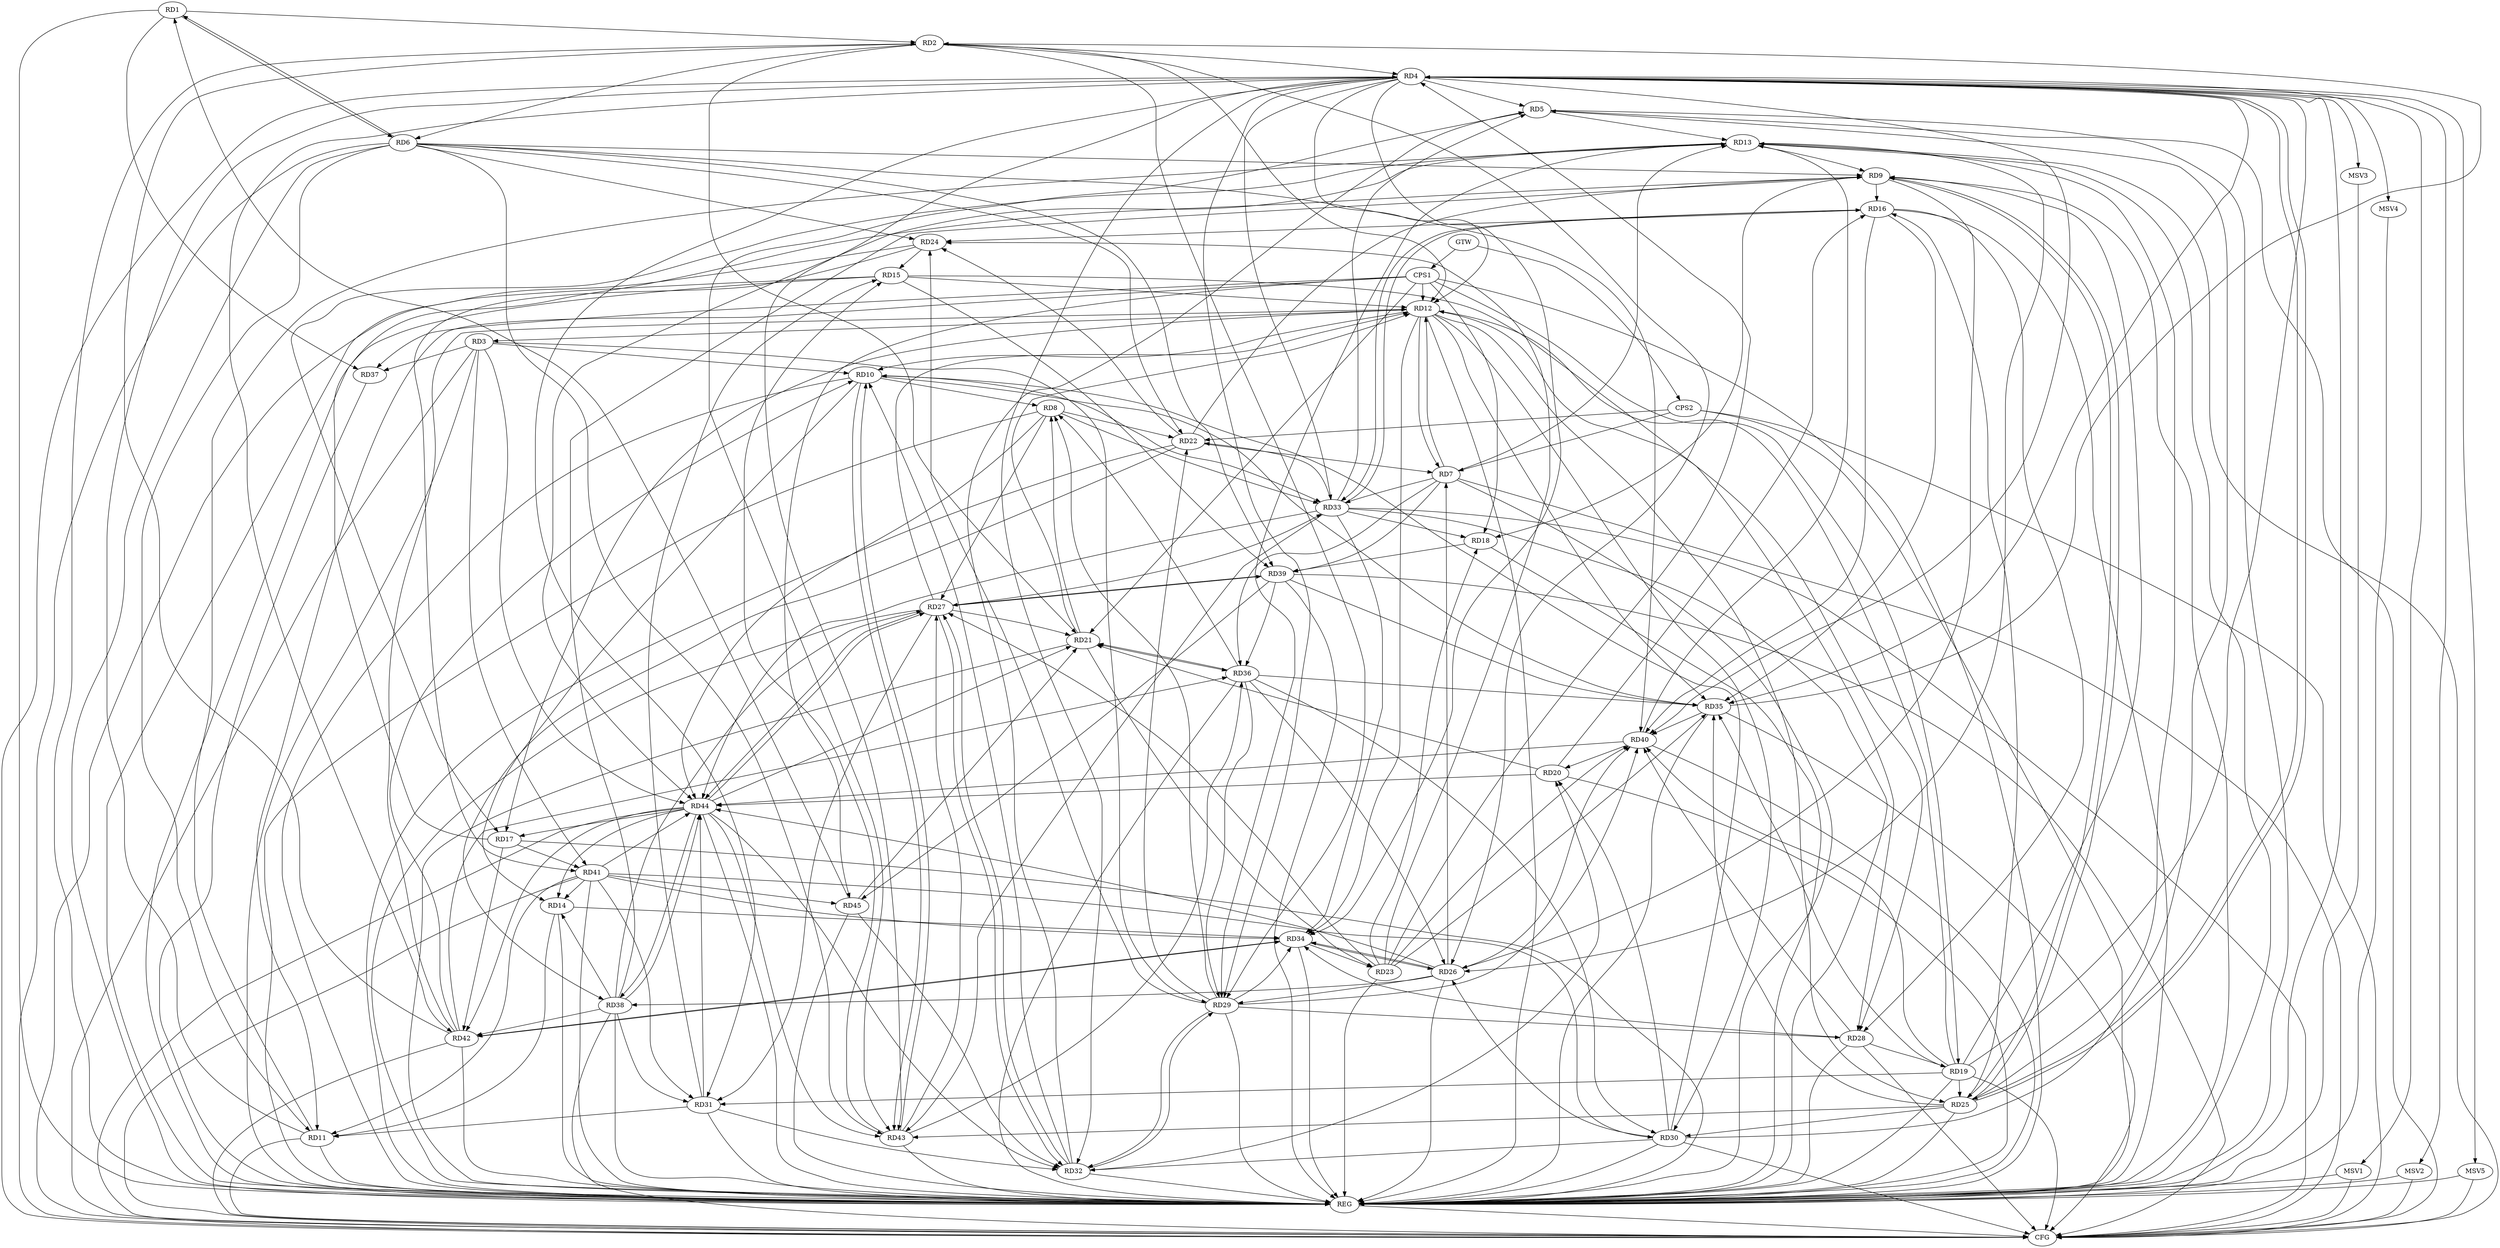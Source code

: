strict digraph G {
  RD1 [ label="RD1" ];
  RD2 [ label="RD2" ];
  RD3 [ label="RD3" ];
  RD4 [ label="RD4" ];
  RD5 [ label="RD5" ];
  RD6 [ label="RD6" ];
  RD7 [ label="RD7" ];
  RD8 [ label="RD8" ];
  RD9 [ label="RD9" ];
  RD10 [ label="RD10" ];
  RD11 [ label="RD11" ];
  RD12 [ label="RD12" ];
  RD13 [ label="RD13" ];
  RD14 [ label="RD14" ];
  RD15 [ label="RD15" ];
  RD16 [ label="RD16" ];
  RD17 [ label="RD17" ];
  RD18 [ label="RD18" ];
  RD19 [ label="RD19" ];
  RD20 [ label="RD20" ];
  RD21 [ label="RD21" ];
  RD22 [ label="RD22" ];
  RD23 [ label="RD23" ];
  RD24 [ label="RD24" ];
  RD25 [ label="RD25" ];
  RD26 [ label="RD26" ];
  RD27 [ label="RD27" ];
  RD28 [ label="RD28" ];
  RD29 [ label="RD29" ];
  RD30 [ label="RD30" ];
  RD31 [ label="RD31" ];
  RD32 [ label="RD32" ];
  RD33 [ label="RD33" ];
  RD34 [ label="RD34" ];
  RD35 [ label="RD35" ];
  RD36 [ label="RD36" ];
  RD37 [ label="RD37" ];
  RD38 [ label="RD38" ];
  RD39 [ label="RD39" ];
  RD40 [ label="RD40" ];
  RD41 [ label="RD41" ];
  RD42 [ label="RD42" ];
  RD43 [ label="RD43" ];
  RD44 [ label="RD44" ];
  RD45 [ label="RD45" ];
  CPS1 [ label="CPS1" ];
  CPS2 [ label="CPS2" ];
  GTW [ label="GTW" ];
  REG [ label="REG" ];
  CFG [ label="CFG" ];
  MSV1 [ label="MSV1" ];
  MSV2 [ label="MSV2" ];
  MSV3 [ label="MSV3" ];
  MSV4 [ label="MSV4" ];
  MSV5 [ label="MSV5" ];
  RD1 -> RD2;
  RD1 -> RD6;
  RD6 -> RD1;
  RD1 -> RD37;
  RD45 -> RD1;
  RD2 -> RD4;
  RD2 -> RD6;
  RD2 -> RD12;
  RD2 -> RD21;
  RD2 -> RD26;
  RD2 -> RD29;
  RD35 -> RD2;
  RD42 -> RD2;
  RD3 -> RD10;
  RD12 -> RD3;
  RD3 -> RD29;
  RD3 -> RD37;
  RD3 -> RD41;
  RD3 -> RD44;
  RD4 -> RD5;
  RD11 -> RD4;
  RD4 -> RD12;
  RD19 -> RD4;
  RD23 -> RD4;
  RD4 -> RD25;
  RD25 -> RD4;
  RD4 -> RD29;
  RD4 -> RD31;
  RD4 -> RD32;
  RD4 -> RD33;
  RD4 -> RD34;
  RD4 -> RD35;
  RD4 -> RD40;
  RD4 -> RD42;
  RD4 -> RD43;
  RD5 -> RD13;
  RD30 -> RD5;
  RD32 -> RD5;
  RD33 -> RD5;
  RD5 -> RD43;
  RD6 -> RD9;
  RD6 -> RD11;
  RD6 -> RD22;
  RD6 -> RD24;
  RD6 -> RD39;
  RD6 -> RD40;
  RD6 -> RD43;
  RD7 -> RD12;
  RD12 -> RD7;
  RD7 -> RD13;
  RD22 -> RD7;
  RD26 -> RD7;
  RD7 -> RD33;
  RD7 -> RD36;
  RD7 -> RD39;
  RD10 -> RD8;
  RD21 -> RD8;
  RD8 -> RD22;
  RD8 -> RD27;
  RD29 -> RD8;
  RD8 -> RD33;
  RD36 -> RD8;
  RD8 -> RD44;
  RD13 -> RD9;
  RD9 -> RD16;
  RD17 -> RD9;
  RD9 -> RD18;
  RD19 -> RD9;
  RD22 -> RD9;
  RD9 -> RD25;
  RD25 -> RD9;
  RD9 -> RD26;
  RD38 -> RD9;
  RD12 -> RD10;
  RD10 -> RD14;
  RD30 -> RD10;
  RD32 -> RD10;
  RD10 -> RD33;
  RD10 -> RD35;
  RD42 -> RD10;
  RD10 -> RD43;
  RD43 -> RD10;
  RD11 -> RD13;
  RD14 -> RD11;
  RD31 -> RD11;
  RD41 -> RD11;
  RD15 -> RD12;
  RD12 -> RD17;
  RD19 -> RD12;
  RD21 -> RD12;
  RD12 -> RD25;
  RD27 -> RD12;
  RD12 -> RD28;
  RD12 -> RD30;
  RD12 -> RD34;
  RD12 -> RD35;
  RD42 -> RD12;
  RD13 -> RD17;
  RD25 -> RD13;
  RD13 -> RD26;
  RD13 -> RD29;
  RD40 -> RD13;
  RD13 -> RD44;
  RD14 -> RD34;
  RD38 -> RD14;
  RD41 -> RD14;
  RD44 -> RD14;
  RD24 -> RD15;
  RD15 -> RD28;
  RD31 -> RD15;
  RD15 -> RD39;
  RD43 -> RD15;
  RD20 -> RD16;
  RD16 -> RD24;
  RD25 -> RD16;
  RD16 -> RD28;
  RD16 -> RD33;
  RD33 -> RD16;
  RD16 -> RD35;
  RD16 -> RD40;
  RD17 -> RD41;
  RD17 -> RD42;
  RD44 -> RD17;
  RD23 -> RD18;
  RD33 -> RD18;
  RD18 -> RD39;
  RD19 -> RD25;
  RD28 -> RD19;
  RD19 -> RD31;
  RD19 -> RD35;
  RD19 -> RD40;
  RD20 -> RD21;
  RD30 -> RD20;
  RD32 -> RD20;
  RD40 -> RD20;
  RD20 -> RD44;
  RD21 -> RD23;
  RD27 -> RD21;
  RD21 -> RD36;
  RD36 -> RD21;
  RD44 -> RD21;
  RD45 -> RD21;
  RD22 -> RD24;
  RD29 -> RD22;
  RD33 -> RD22;
  RD22 -> RD38;
  RD23 -> RD24;
  RD23 -> RD27;
  RD34 -> RD23;
  RD23 -> RD35;
  RD23 -> RD40;
  RD29 -> RD24;
  RD24 -> RD41;
  RD25 -> RD30;
  RD25 -> RD35;
  RD25 -> RD43;
  RD26 -> RD29;
  RD30 -> RD26;
  RD26 -> RD34;
  RD34 -> RD26;
  RD36 -> RD26;
  RD26 -> RD38;
  RD26 -> RD40;
  RD26 -> RD44;
  RD27 -> RD31;
  RD27 -> RD32;
  RD32 -> RD27;
  RD27 -> RD33;
  RD38 -> RD27;
  RD27 -> RD39;
  RD39 -> RD27;
  RD43 -> RD27;
  RD27 -> RD44;
  RD44 -> RD27;
  RD29 -> RD28;
  RD28 -> RD34;
  RD28 -> RD40;
  RD29 -> RD32;
  RD32 -> RD29;
  RD29 -> RD34;
  RD36 -> RD29;
  RD29 -> RD40;
  RD30 -> RD32;
  RD36 -> RD30;
  RD41 -> RD30;
  RD31 -> RD32;
  RD38 -> RD31;
  RD41 -> RD31;
  RD31 -> RD44;
  RD44 -> RD32;
  RD45 -> RD32;
  RD33 -> RD34;
  RD33 -> RD43;
  RD33 -> RD44;
  RD41 -> RD34;
  RD34 -> RD42;
  RD42 -> RD34;
  RD36 -> RD35;
  RD39 -> RD35;
  RD35 -> RD40;
  RD39 -> RD36;
  RD42 -> RD36;
  RD43 -> RD36;
  RD38 -> RD42;
  RD38 -> RD44;
  RD44 -> RD38;
  RD39 -> RD45;
  RD40 -> RD44;
  RD41 -> RD44;
  RD41 -> RD45;
  RD44 -> RD42;
  RD44 -> RD43;
  CPS1 -> RD37;
  CPS1 -> RD19;
  CPS1 -> RD45;
  CPS1 -> RD21;
  CPS1 -> RD11;
  CPS1 -> RD12;
  CPS1 -> RD18;
  CPS2 -> RD7;
  CPS2 -> RD22;
  GTW -> CPS1;
  GTW -> CPS2;
  RD1 -> REG;
  RD2 -> REG;
  RD3 -> REG;
  RD4 -> REG;
  RD5 -> REG;
  RD6 -> REG;
  RD7 -> REG;
  RD8 -> REG;
  RD9 -> REG;
  RD10 -> REG;
  RD11 -> REG;
  RD12 -> REG;
  RD13 -> REG;
  RD14 -> REG;
  RD15 -> REG;
  RD16 -> REG;
  RD17 -> REG;
  RD18 -> REG;
  RD19 -> REG;
  RD20 -> REG;
  RD21 -> REG;
  RD22 -> REG;
  RD23 -> REG;
  RD24 -> REG;
  RD25 -> REG;
  RD26 -> REG;
  RD27 -> REG;
  RD28 -> REG;
  RD29 -> REG;
  RD30 -> REG;
  RD31 -> REG;
  RD32 -> REG;
  RD33 -> REG;
  RD34 -> REG;
  RD35 -> REG;
  RD36 -> REG;
  RD37 -> REG;
  RD38 -> REG;
  RD39 -> REG;
  RD40 -> REG;
  RD41 -> REG;
  RD42 -> REG;
  RD43 -> REG;
  RD44 -> REG;
  RD45 -> REG;
  CPS1 -> REG;
  CPS2 -> REG;
  RD5 -> CFG;
  RD44 -> CFG;
  RD42 -> CFG;
  RD41 -> CFG;
  RD6 -> CFG;
  RD7 -> CFG;
  RD13 -> CFG;
  RD4 -> CFG;
  RD3 -> CFG;
  RD39 -> CFG;
  RD38 -> CFG;
  RD30 -> CFG;
  RD28 -> CFG;
  RD35 -> CFG;
  RD11 -> CFG;
  RD19 -> CFG;
  RD15 -> CFG;
  CPS2 -> CFG;
  RD33 -> CFG;
  REG -> CFG;
  RD4 -> MSV1;
  RD4 -> MSV2;
  RD4 -> MSV3;
  RD4 -> MSV4;
  RD4 -> MSV5;
  MSV1 -> REG;
  MSV1 -> CFG;
  MSV2 -> REG;
  MSV2 -> CFG;
  MSV3 -> REG;
  MSV4 -> REG;
  MSV5 -> REG;
  MSV5 -> CFG;
}
